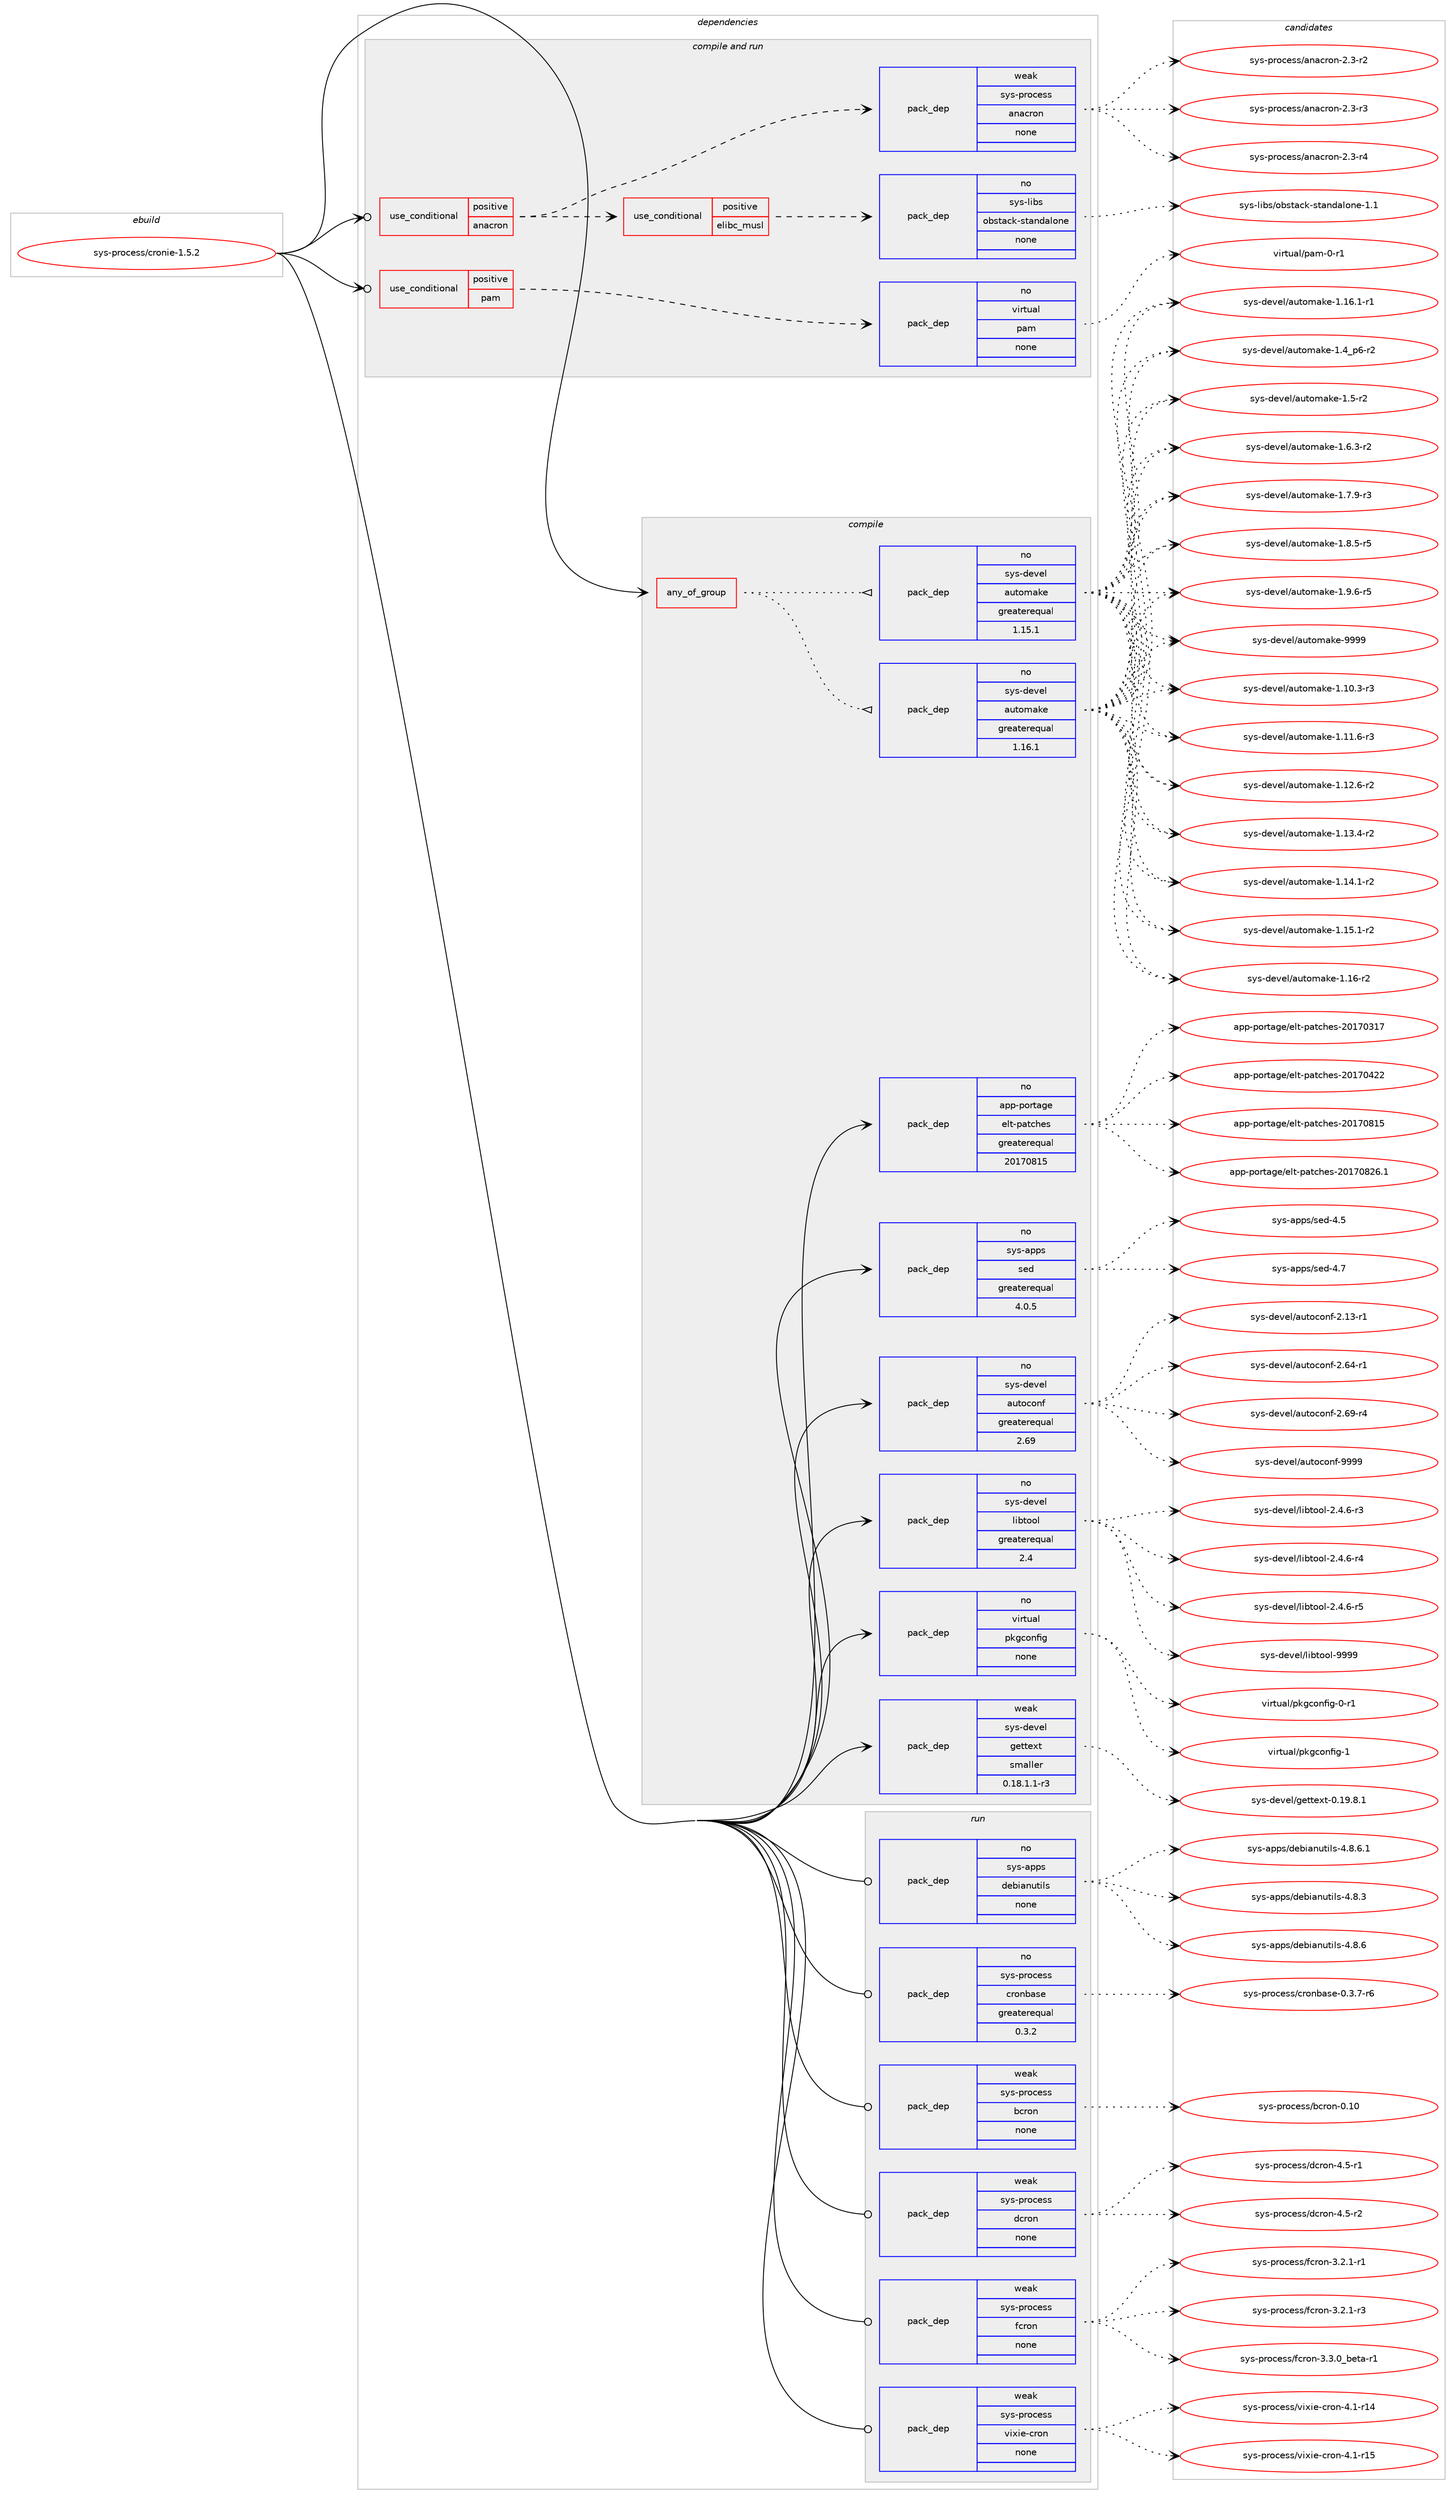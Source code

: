digraph prolog {

# *************
# Graph options
# *************

newrank=true;
concentrate=true;
compound=true;
graph [rankdir=LR,fontname=Helvetica,fontsize=10,ranksep=1.5];#, ranksep=2.5, nodesep=0.2];
edge  [arrowhead=vee];
node  [fontname=Helvetica,fontsize=10];

# **********
# The ebuild
# **********

subgraph cluster_leftcol {
color=gray;
rank=same;
label=<<i>ebuild</i>>;
id [label="sys-process/cronie-1.5.2", color=red, width=4, href="../sys-process/cronie-1.5.2.svg"];
}

# ****************
# The dependencies
# ****************

subgraph cluster_midcol {
color=gray;
label=<<i>dependencies</i>>;
subgraph cluster_compile {
fillcolor="#eeeeee";
style=filled;
label=<<i>compile</i>>;
subgraph any27777 {
dependency1740366 [label=<<TABLE BORDER="0" CELLBORDER="1" CELLSPACING="0" CELLPADDING="4"><TR><TD CELLPADDING="10">any_of_group</TD></TR></TABLE>>, shape=none, color=red];subgraph pack1249135 {
dependency1740367 [label=<<TABLE BORDER="0" CELLBORDER="1" CELLSPACING="0" CELLPADDING="4" WIDTH="220"><TR><TD ROWSPAN="6" CELLPADDING="30">pack_dep</TD></TR><TR><TD WIDTH="110">no</TD></TR><TR><TD>sys-devel</TD></TR><TR><TD>automake</TD></TR><TR><TD>greaterequal</TD></TR><TR><TD>1.16.1</TD></TR></TABLE>>, shape=none, color=blue];
}
dependency1740366:e -> dependency1740367:w [weight=20,style="dotted",arrowhead="oinv"];
subgraph pack1249136 {
dependency1740368 [label=<<TABLE BORDER="0" CELLBORDER="1" CELLSPACING="0" CELLPADDING="4" WIDTH="220"><TR><TD ROWSPAN="6" CELLPADDING="30">pack_dep</TD></TR><TR><TD WIDTH="110">no</TD></TR><TR><TD>sys-devel</TD></TR><TR><TD>automake</TD></TR><TR><TD>greaterequal</TD></TR><TR><TD>1.15.1</TD></TR></TABLE>>, shape=none, color=blue];
}
dependency1740366:e -> dependency1740368:w [weight=20,style="dotted",arrowhead="oinv"];
}
id:e -> dependency1740366:w [weight=20,style="solid",arrowhead="vee"];
subgraph pack1249137 {
dependency1740369 [label=<<TABLE BORDER="0" CELLBORDER="1" CELLSPACING="0" CELLPADDING="4" WIDTH="220"><TR><TD ROWSPAN="6" CELLPADDING="30">pack_dep</TD></TR><TR><TD WIDTH="110">no</TD></TR><TR><TD>app-portage</TD></TR><TR><TD>elt-patches</TD></TR><TR><TD>greaterequal</TD></TR><TR><TD>20170815</TD></TR></TABLE>>, shape=none, color=blue];
}
id:e -> dependency1740369:w [weight=20,style="solid",arrowhead="vee"];
subgraph pack1249138 {
dependency1740370 [label=<<TABLE BORDER="0" CELLBORDER="1" CELLSPACING="0" CELLPADDING="4" WIDTH="220"><TR><TD ROWSPAN="6" CELLPADDING="30">pack_dep</TD></TR><TR><TD WIDTH="110">no</TD></TR><TR><TD>sys-apps</TD></TR><TR><TD>sed</TD></TR><TR><TD>greaterequal</TD></TR><TR><TD>4.0.5</TD></TR></TABLE>>, shape=none, color=blue];
}
id:e -> dependency1740370:w [weight=20,style="solid",arrowhead="vee"];
subgraph pack1249139 {
dependency1740371 [label=<<TABLE BORDER="0" CELLBORDER="1" CELLSPACING="0" CELLPADDING="4" WIDTH="220"><TR><TD ROWSPAN="6" CELLPADDING="30">pack_dep</TD></TR><TR><TD WIDTH="110">no</TD></TR><TR><TD>sys-devel</TD></TR><TR><TD>autoconf</TD></TR><TR><TD>greaterequal</TD></TR><TR><TD>2.69</TD></TR></TABLE>>, shape=none, color=blue];
}
id:e -> dependency1740371:w [weight=20,style="solid",arrowhead="vee"];
subgraph pack1249140 {
dependency1740372 [label=<<TABLE BORDER="0" CELLBORDER="1" CELLSPACING="0" CELLPADDING="4" WIDTH="220"><TR><TD ROWSPAN="6" CELLPADDING="30">pack_dep</TD></TR><TR><TD WIDTH="110">no</TD></TR><TR><TD>sys-devel</TD></TR><TR><TD>libtool</TD></TR><TR><TD>greaterequal</TD></TR><TR><TD>2.4</TD></TR></TABLE>>, shape=none, color=blue];
}
id:e -> dependency1740372:w [weight=20,style="solid",arrowhead="vee"];
subgraph pack1249141 {
dependency1740373 [label=<<TABLE BORDER="0" CELLBORDER="1" CELLSPACING="0" CELLPADDING="4" WIDTH="220"><TR><TD ROWSPAN="6" CELLPADDING="30">pack_dep</TD></TR><TR><TD WIDTH="110">no</TD></TR><TR><TD>virtual</TD></TR><TR><TD>pkgconfig</TD></TR><TR><TD>none</TD></TR><TR><TD></TD></TR></TABLE>>, shape=none, color=blue];
}
id:e -> dependency1740373:w [weight=20,style="solid",arrowhead="vee"];
subgraph pack1249142 {
dependency1740374 [label=<<TABLE BORDER="0" CELLBORDER="1" CELLSPACING="0" CELLPADDING="4" WIDTH="220"><TR><TD ROWSPAN="6" CELLPADDING="30">pack_dep</TD></TR><TR><TD WIDTH="110">weak</TD></TR><TR><TD>sys-devel</TD></TR><TR><TD>gettext</TD></TR><TR><TD>smaller</TD></TR><TR><TD>0.18.1.1-r3</TD></TR></TABLE>>, shape=none, color=blue];
}
id:e -> dependency1740374:w [weight=20,style="solid",arrowhead="vee"];
}
subgraph cluster_compileandrun {
fillcolor="#eeeeee";
style=filled;
label=<<i>compile and run</i>>;
subgraph cond462462 {
dependency1740375 [label=<<TABLE BORDER="0" CELLBORDER="1" CELLSPACING="0" CELLPADDING="4"><TR><TD ROWSPAN="3" CELLPADDING="10">use_conditional</TD></TR><TR><TD>positive</TD></TR><TR><TD>anacron</TD></TR></TABLE>>, shape=none, color=red];
subgraph pack1249143 {
dependency1740376 [label=<<TABLE BORDER="0" CELLBORDER="1" CELLSPACING="0" CELLPADDING="4" WIDTH="220"><TR><TD ROWSPAN="6" CELLPADDING="30">pack_dep</TD></TR><TR><TD WIDTH="110">weak</TD></TR><TR><TD>sys-process</TD></TR><TR><TD>anacron</TD></TR><TR><TD>none</TD></TR><TR><TD></TD></TR></TABLE>>, shape=none, color=blue];
}
dependency1740375:e -> dependency1740376:w [weight=20,style="dashed",arrowhead="vee"];
subgraph cond462463 {
dependency1740377 [label=<<TABLE BORDER="0" CELLBORDER="1" CELLSPACING="0" CELLPADDING="4"><TR><TD ROWSPAN="3" CELLPADDING="10">use_conditional</TD></TR><TR><TD>positive</TD></TR><TR><TD>elibc_musl</TD></TR></TABLE>>, shape=none, color=red];
subgraph pack1249144 {
dependency1740378 [label=<<TABLE BORDER="0" CELLBORDER="1" CELLSPACING="0" CELLPADDING="4" WIDTH="220"><TR><TD ROWSPAN="6" CELLPADDING="30">pack_dep</TD></TR><TR><TD WIDTH="110">no</TD></TR><TR><TD>sys-libs</TD></TR><TR><TD>obstack-standalone</TD></TR><TR><TD>none</TD></TR><TR><TD></TD></TR></TABLE>>, shape=none, color=blue];
}
dependency1740377:e -> dependency1740378:w [weight=20,style="dashed",arrowhead="vee"];
}
dependency1740375:e -> dependency1740377:w [weight=20,style="dashed",arrowhead="vee"];
}
id:e -> dependency1740375:w [weight=20,style="solid",arrowhead="odotvee"];
subgraph cond462464 {
dependency1740379 [label=<<TABLE BORDER="0" CELLBORDER="1" CELLSPACING="0" CELLPADDING="4"><TR><TD ROWSPAN="3" CELLPADDING="10">use_conditional</TD></TR><TR><TD>positive</TD></TR><TR><TD>pam</TD></TR></TABLE>>, shape=none, color=red];
subgraph pack1249145 {
dependency1740380 [label=<<TABLE BORDER="0" CELLBORDER="1" CELLSPACING="0" CELLPADDING="4" WIDTH="220"><TR><TD ROWSPAN="6" CELLPADDING="30">pack_dep</TD></TR><TR><TD WIDTH="110">no</TD></TR><TR><TD>virtual</TD></TR><TR><TD>pam</TD></TR><TR><TD>none</TD></TR><TR><TD></TD></TR></TABLE>>, shape=none, color=blue];
}
dependency1740379:e -> dependency1740380:w [weight=20,style="dashed",arrowhead="vee"];
}
id:e -> dependency1740379:w [weight=20,style="solid",arrowhead="odotvee"];
}
subgraph cluster_run {
fillcolor="#eeeeee";
style=filled;
label=<<i>run</i>>;
subgraph pack1249146 {
dependency1740381 [label=<<TABLE BORDER="0" CELLBORDER="1" CELLSPACING="0" CELLPADDING="4" WIDTH="220"><TR><TD ROWSPAN="6" CELLPADDING="30">pack_dep</TD></TR><TR><TD WIDTH="110">no</TD></TR><TR><TD>sys-apps</TD></TR><TR><TD>debianutils</TD></TR><TR><TD>none</TD></TR><TR><TD></TD></TR></TABLE>>, shape=none, color=blue];
}
id:e -> dependency1740381:w [weight=20,style="solid",arrowhead="odot"];
subgraph pack1249147 {
dependency1740382 [label=<<TABLE BORDER="0" CELLBORDER="1" CELLSPACING="0" CELLPADDING="4" WIDTH="220"><TR><TD ROWSPAN="6" CELLPADDING="30">pack_dep</TD></TR><TR><TD WIDTH="110">no</TD></TR><TR><TD>sys-process</TD></TR><TR><TD>cronbase</TD></TR><TR><TD>greaterequal</TD></TR><TR><TD>0.3.2</TD></TR></TABLE>>, shape=none, color=blue];
}
id:e -> dependency1740382:w [weight=20,style="solid",arrowhead="odot"];
subgraph pack1249148 {
dependency1740383 [label=<<TABLE BORDER="0" CELLBORDER="1" CELLSPACING="0" CELLPADDING="4" WIDTH="220"><TR><TD ROWSPAN="6" CELLPADDING="30">pack_dep</TD></TR><TR><TD WIDTH="110">weak</TD></TR><TR><TD>sys-process</TD></TR><TR><TD>bcron</TD></TR><TR><TD>none</TD></TR><TR><TD></TD></TR></TABLE>>, shape=none, color=blue];
}
id:e -> dependency1740383:w [weight=20,style="solid",arrowhead="odot"];
subgraph pack1249149 {
dependency1740384 [label=<<TABLE BORDER="0" CELLBORDER="1" CELLSPACING="0" CELLPADDING="4" WIDTH="220"><TR><TD ROWSPAN="6" CELLPADDING="30">pack_dep</TD></TR><TR><TD WIDTH="110">weak</TD></TR><TR><TD>sys-process</TD></TR><TR><TD>dcron</TD></TR><TR><TD>none</TD></TR><TR><TD></TD></TR></TABLE>>, shape=none, color=blue];
}
id:e -> dependency1740384:w [weight=20,style="solid",arrowhead="odot"];
subgraph pack1249150 {
dependency1740385 [label=<<TABLE BORDER="0" CELLBORDER="1" CELLSPACING="0" CELLPADDING="4" WIDTH="220"><TR><TD ROWSPAN="6" CELLPADDING="30">pack_dep</TD></TR><TR><TD WIDTH="110">weak</TD></TR><TR><TD>sys-process</TD></TR><TR><TD>fcron</TD></TR><TR><TD>none</TD></TR><TR><TD></TD></TR></TABLE>>, shape=none, color=blue];
}
id:e -> dependency1740385:w [weight=20,style="solid",arrowhead="odot"];
subgraph pack1249151 {
dependency1740386 [label=<<TABLE BORDER="0" CELLBORDER="1" CELLSPACING="0" CELLPADDING="4" WIDTH="220"><TR><TD ROWSPAN="6" CELLPADDING="30">pack_dep</TD></TR><TR><TD WIDTH="110">weak</TD></TR><TR><TD>sys-process</TD></TR><TR><TD>vixie-cron</TD></TR><TR><TD>none</TD></TR><TR><TD></TD></TR></TABLE>>, shape=none, color=blue];
}
id:e -> dependency1740386:w [weight=20,style="solid",arrowhead="odot"];
}
}

# **************
# The candidates
# **************

subgraph cluster_choices {
rank=same;
color=gray;
label=<<i>candidates</i>>;

subgraph choice1249135 {
color=black;
nodesep=1;
choice11512111545100101118101108479711711611110997107101454946494846514511451 [label="sys-devel/automake-1.10.3-r3", color=red, width=4,href="../sys-devel/automake-1.10.3-r3.svg"];
choice11512111545100101118101108479711711611110997107101454946494946544511451 [label="sys-devel/automake-1.11.6-r3", color=red, width=4,href="../sys-devel/automake-1.11.6-r3.svg"];
choice11512111545100101118101108479711711611110997107101454946495046544511450 [label="sys-devel/automake-1.12.6-r2", color=red, width=4,href="../sys-devel/automake-1.12.6-r2.svg"];
choice11512111545100101118101108479711711611110997107101454946495146524511450 [label="sys-devel/automake-1.13.4-r2", color=red, width=4,href="../sys-devel/automake-1.13.4-r2.svg"];
choice11512111545100101118101108479711711611110997107101454946495246494511450 [label="sys-devel/automake-1.14.1-r2", color=red, width=4,href="../sys-devel/automake-1.14.1-r2.svg"];
choice11512111545100101118101108479711711611110997107101454946495346494511450 [label="sys-devel/automake-1.15.1-r2", color=red, width=4,href="../sys-devel/automake-1.15.1-r2.svg"];
choice1151211154510010111810110847971171161111099710710145494649544511450 [label="sys-devel/automake-1.16-r2", color=red, width=4,href="../sys-devel/automake-1.16-r2.svg"];
choice11512111545100101118101108479711711611110997107101454946495446494511449 [label="sys-devel/automake-1.16.1-r1", color=red, width=4,href="../sys-devel/automake-1.16.1-r1.svg"];
choice115121115451001011181011084797117116111109971071014549465295112544511450 [label="sys-devel/automake-1.4_p6-r2", color=red, width=4,href="../sys-devel/automake-1.4_p6-r2.svg"];
choice11512111545100101118101108479711711611110997107101454946534511450 [label="sys-devel/automake-1.5-r2", color=red, width=4,href="../sys-devel/automake-1.5-r2.svg"];
choice115121115451001011181011084797117116111109971071014549465446514511450 [label="sys-devel/automake-1.6.3-r2", color=red, width=4,href="../sys-devel/automake-1.6.3-r2.svg"];
choice115121115451001011181011084797117116111109971071014549465546574511451 [label="sys-devel/automake-1.7.9-r3", color=red, width=4,href="../sys-devel/automake-1.7.9-r3.svg"];
choice115121115451001011181011084797117116111109971071014549465646534511453 [label="sys-devel/automake-1.8.5-r5", color=red, width=4,href="../sys-devel/automake-1.8.5-r5.svg"];
choice115121115451001011181011084797117116111109971071014549465746544511453 [label="sys-devel/automake-1.9.6-r5", color=red, width=4,href="../sys-devel/automake-1.9.6-r5.svg"];
choice115121115451001011181011084797117116111109971071014557575757 [label="sys-devel/automake-9999", color=red, width=4,href="../sys-devel/automake-9999.svg"];
dependency1740367:e -> choice11512111545100101118101108479711711611110997107101454946494846514511451:w [style=dotted,weight="100"];
dependency1740367:e -> choice11512111545100101118101108479711711611110997107101454946494946544511451:w [style=dotted,weight="100"];
dependency1740367:e -> choice11512111545100101118101108479711711611110997107101454946495046544511450:w [style=dotted,weight="100"];
dependency1740367:e -> choice11512111545100101118101108479711711611110997107101454946495146524511450:w [style=dotted,weight="100"];
dependency1740367:e -> choice11512111545100101118101108479711711611110997107101454946495246494511450:w [style=dotted,weight="100"];
dependency1740367:e -> choice11512111545100101118101108479711711611110997107101454946495346494511450:w [style=dotted,weight="100"];
dependency1740367:e -> choice1151211154510010111810110847971171161111099710710145494649544511450:w [style=dotted,weight="100"];
dependency1740367:e -> choice11512111545100101118101108479711711611110997107101454946495446494511449:w [style=dotted,weight="100"];
dependency1740367:e -> choice115121115451001011181011084797117116111109971071014549465295112544511450:w [style=dotted,weight="100"];
dependency1740367:e -> choice11512111545100101118101108479711711611110997107101454946534511450:w [style=dotted,weight="100"];
dependency1740367:e -> choice115121115451001011181011084797117116111109971071014549465446514511450:w [style=dotted,weight="100"];
dependency1740367:e -> choice115121115451001011181011084797117116111109971071014549465546574511451:w [style=dotted,weight="100"];
dependency1740367:e -> choice115121115451001011181011084797117116111109971071014549465646534511453:w [style=dotted,weight="100"];
dependency1740367:e -> choice115121115451001011181011084797117116111109971071014549465746544511453:w [style=dotted,weight="100"];
dependency1740367:e -> choice115121115451001011181011084797117116111109971071014557575757:w [style=dotted,weight="100"];
}
subgraph choice1249136 {
color=black;
nodesep=1;
choice11512111545100101118101108479711711611110997107101454946494846514511451 [label="sys-devel/automake-1.10.3-r3", color=red, width=4,href="../sys-devel/automake-1.10.3-r3.svg"];
choice11512111545100101118101108479711711611110997107101454946494946544511451 [label="sys-devel/automake-1.11.6-r3", color=red, width=4,href="../sys-devel/automake-1.11.6-r3.svg"];
choice11512111545100101118101108479711711611110997107101454946495046544511450 [label="sys-devel/automake-1.12.6-r2", color=red, width=4,href="../sys-devel/automake-1.12.6-r2.svg"];
choice11512111545100101118101108479711711611110997107101454946495146524511450 [label="sys-devel/automake-1.13.4-r2", color=red, width=4,href="../sys-devel/automake-1.13.4-r2.svg"];
choice11512111545100101118101108479711711611110997107101454946495246494511450 [label="sys-devel/automake-1.14.1-r2", color=red, width=4,href="../sys-devel/automake-1.14.1-r2.svg"];
choice11512111545100101118101108479711711611110997107101454946495346494511450 [label="sys-devel/automake-1.15.1-r2", color=red, width=4,href="../sys-devel/automake-1.15.1-r2.svg"];
choice1151211154510010111810110847971171161111099710710145494649544511450 [label="sys-devel/automake-1.16-r2", color=red, width=4,href="../sys-devel/automake-1.16-r2.svg"];
choice11512111545100101118101108479711711611110997107101454946495446494511449 [label="sys-devel/automake-1.16.1-r1", color=red, width=4,href="../sys-devel/automake-1.16.1-r1.svg"];
choice115121115451001011181011084797117116111109971071014549465295112544511450 [label="sys-devel/automake-1.4_p6-r2", color=red, width=4,href="../sys-devel/automake-1.4_p6-r2.svg"];
choice11512111545100101118101108479711711611110997107101454946534511450 [label="sys-devel/automake-1.5-r2", color=red, width=4,href="../sys-devel/automake-1.5-r2.svg"];
choice115121115451001011181011084797117116111109971071014549465446514511450 [label="sys-devel/automake-1.6.3-r2", color=red, width=4,href="../sys-devel/automake-1.6.3-r2.svg"];
choice115121115451001011181011084797117116111109971071014549465546574511451 [label="sys-devel/automake-1.7.9-r3", color=red, width=4,href="../sys-devel/automake-1.7.9-r3.svg"];
choice115121115451001011181011084797117116111109971071014549465646534511453 [label="sys-devel/automake-1.8.5-r5", color=red, width=4,href="../sys-devel/automake-1.8.5-r5.svg"];
choice115121115451001011181011084797117116111109971071014549465746544511453 [label="sys-devel/automake-1.9.6-r5", color=red, width=4,href="../sys-devel/automake-1.9.6-r5.svg"];
choice115121115451001011181011084797117116111109971071014557575757 [label="sys-devel/automake-9999", color=red, width=4,href="../sys-devel/automake-9999.svg"];
dependency1740368:e -> choice11512111545100101118101108479711711611110997107101454946494846514511451:w [style=dotted,weight="100"];
dependency1740368:e -> choice11512111545100101118101108479711711611110997107101454946494946544511451:w [style=dotted,weight="100"];
dependency1740368:e -> choice11512111545100101118101108479711711611110997107101454946495046544511450:w [style=dotted,weight="100"];
dependency1740368:e -> choice11512111545100101118101108479711711611110997107101454946495146524511450:w [style=dotted,weight="100"];
dependency1740368:e -> choice11512111545100101118101108479711711611110997107101454946495246494511450:w [style=dotted,weight="100"];
dependency1740368:e -> choice11512111545100101118101108479711711611110997107101454946495346494511450:w [style=dotted,weight="100"];
dependency1740368:e -> choice1151211154510010111810110847971171161111099710710145494649544511450:w [style=dotted,weight="100"];
dependency1740368:e -> choice11512111545100101118101108479711711611110997107101454946495446494511449:w [style=dotted,weight="100"];
dependency1740368:e -> choice115121115451001011181011084797117116111109971071014549465295112544511450:w [style=dotted,weight="100"];
dependency1740368:e -> choice11512111545100101118101108479711711611110997107101454946534511450:w [style=dotted,weight="100"];
dependency1740368:e -> choice115121115451001011181011084797117116111109971071014549465446514511450:w [style=dotted,weight="100"];
dependency1740368:e -> choice115121115451001011181011084797117116111109971071014549465546574511451:w [style=dotted,weight="100"];
dependency1740368:e -> choice115121115451001011181011084797117116111109971071014549465646534511453:w [style=dotted,weight="100"];
dependency1740368:e -> choice115121115451001011181011084797117116111109971071014549465746544511453:w [style=dotted,weight="100"];
dependency1740368:e -> choice115121115451001011181011084797117116111109971071014557575757:w [style=dotted,weight="100"];
}
subgraph choice1249137 {
color=black;
nodesep=1;
choice97112112451121111141169710310147101108116451129711699104101115455048495548514955 [label="app-portage/elt-patches-20170317", color=red, width=4,href="../app-portage/elt-patches-20170317.svg"];
choice97112112451121111141169710310147101108116451129711699104101115455048495548525050 [label="app-portage/elt-patches-20170422", color=red, width=4,href="../app-portage/elt-patches-20170422.svg"];
choice97112112451121111141169710310147101108116451129711699104101115455048495548564953 [label="app-portage/elt-patches-20170815", color=red, width=4,href="../app-portage/elt-patches-20170815.svg"];
choice971121124511211111411697103101471011081164511297116991041011154550484955485650544649 [label="app-portage/elt-patches-20170826.1", color=red, width=4,href="../app-portage/elt-patches-20170826.1.svg"];
dependency1740369:e -> choice97112112451121111141169710310147101108116451129711699104101115455048495548514955:w [style=dotted,weight="100"];
dependency1740369:e -> choice97112112451121111141169710310147101108116451129711699104101115455048495548525050:w [style=dotted,weight="100"];
dependency1740369:e -> choice97112112451121111141169710310147101108116451129711699104101115455048495548564953:w [style=dotted,weight="100"];
dependency1740369:e -> choice971121124511211111411697103101471011081164511297116991041011154550484955485650544649:w [style=dotted,weight="100"];
}
subgraph choice1249138 {
color=black;
nodesep=1;
choice11512111545971121121154711510110045524653 [label="sys-apps/sed-4.5", color=red, width=4,href="../sys-apps/sed-4.5.svg"];
choice11512111545971121121154711510110045524655 [label="sys-apps/sed-4.7", color=red, width=4,href="../sys-apps/sed-4.7.svg"];
dependency1740370:e -> choice11512111545971121121154711510110045524653:w [style=dotted,weight="100"];
dependency1740370:e -> choice11512111545971121121154711510110045524655:w [style=dotted,weight="100"];
}
subgraph choice1249139 {
color=black;
nodesep=1;
choice1151211154510010111810110847971171161119911111010245504649514511449 [label="sys-devel/autoconf-2.13-r1", color=red, width=4,href="../sys-devel/autoconf-2.13-r1.svg"];
choice1151211154510010111810110847971171161119911111010245504654524511449 [label="sys-devel/autoconf-2.64-r1", color=red, width=4,href="../sys-devel/autoconf-2.64-r1.svg"];
choice1151211154510010111810110847971171161119911111010245504654574511452 [label="sys-devel/autoconf-2.69-r4", color=red, width=4,href="../sys-devel/autoconf-2.69-r4.svg"];
choice115121115451001011181011084797117116111991111101024557575757 [label="sys-devel/autoconf-9999", color=red, width=4,href="../sys-devel/autoconf-9999.svg"];
dependency1740371:e -> choice1151211154510010111810110847971171161119911111010245504649514511449:w [style=dotted,weight="100"];
dependency1740371:e -> choice1151211154510010111810110847971171161119911111010245504654524511449:w [style=dotted,weight="100"];
dependency1740371:e -> choice1151211154510010111810110847971171161119911111010245504654574511452:w [style=dotted,weight="100"];
dependency1740371:e -> choice115121115451001011181011084797117116111991111101024557575757:w [style=dotted,weight="100"];
}
subgraph choice1249140 {
color=black;
nodesep=1;
choice1151211154510010111810110847108105981161111111084550465246544511451 [label="sys-devel/libtool-2.4.6-r3", color=red, width=4,href="../sys-devel/libtool-2.4.6-r3.svg"];
choice1151211154510010111810110847108105981161111111084550465246544511452 [label="sys-devel/libtool-2.4.6-r4", color=red, width=4,href="../sys-devel/libtool-2.4.6-r4.svg"];
choice1151211154510010111810110847108105981161111111084550465246544511453 [label="sys-devel/libtool-2.4.6-r5", color=red, width=4,href="../sys-devel/libtool-2.4.6-r5.svg"];
choice1151211154510010111810110847108105981161111111084557575757 [label="sys-devel/libtool-9999", color=red, width=4,href="../sys-devel/libtool-9999.svg"];
dependency1740372:e -> choice1151211154510010111810110847108105981161111111084550465246544511451:w [style=dotted,weight="100"];
dependency1740372:e -> choice1151211154510010111810110847108105981161111111084550465246544511452:w [style=dotted,weight="100"];
dependency1740372:e -> choice1151211154510010111810110847108105981161111111084550465246544511453:w [style=dotted,weight="100"];
dependency1740372:e -> choice1151211154510010111810110847108105981161111111084557575757:w [style=dotted,weight="100"];
}
subgraph choice1249141 {
color=black;
nodesep=1;
choice11810511411611797108471121071039911111010210510345484511449 [label="virtual/pkgconfig-0-r1", color=red, width=4,href="../virtual/pkgconfig-0-r1.svg"];
choice1181051141161179710847112107103991111101021051034549 [label="virtual/pkgconfig-1", color=red, width=4,href="../virtual/pkgconfig-1.svg"];
dependency1740373:e -> choice11810511411611797108471121071039911111010210510345484511449:w [style=dotted,weight="100"];
dependency1740373:e -> choice1181051141161179710847112107103991111101021051034549:w [style=dotted,weight="100"];
}
subgraph choice1249142 {
color=black;
nodesep=1;
choice1151211154510010111810110847103101116116101120116454846495746564649 [label="sys-devel/gettext-0.19.8.1", color=red, width=4,href="../sys-devel/gettext-0.19.8.1.svg"];
dependency1740374:e -> choice1151211154510010111810110847103101116116101120116454846495746564649:w [style=dotted,weight="100"];
}
subgraph choice1249143 {
color=black;
nodesep=1;
choice115121115451121141119910111511547971109799114111110455046514511450 [label="sys-process/anacron-2.3-r2", color=red, width=4,href="../sys-process/anacron-2.3-r2.svg"];
choice115121115451121141119910111511547971109799114111110455046514511451 [label="sys-process/anacron-2.3-r3", color=red, width=4,href="../sys-process/anacron-2.3-r3.svg"];
choice115121115451121141119910111511547971109799114111110455046514511452 [label="sys-process/anacron-2.3-r4", color=red, width=4,href="../sys-process/anacron-2.3-r4.svg"];
dependency1740376:e -> choice115121115451121141119910111511547971109799114111110455046514511450:w [style=dotted,weight="100"];
dependency1740376:e -> choice115121115451121141119910111511547971109799114111110455046514511451:w [style=dotted,weight="100"];
dependency1740376:e -> choice115121115451121141119910111511547971109799114111110455046514511452:w [style=dotted,weight="100"];
}
subgraph choice1249144 {
color=black;
nodesep=1;
choice11512111545108105981154711198115116979910745115116971101009710811111010145494649 [label="sys-libs/obstack-standalone-1.1", color=red, width=4,href="../sys-libs/obstack-standalone-1.1.svg"];
dependency1740378:e -> choice11512111545108105981154711198115116979910745115116971101009710811111010145494649:w [style=dotted,weight="100"];
}
subgraph choice1249145 {
color=black;
nodesep=1;
choice11810511411611797108471129710945484511449 [label="virtual/pam-0-r1", color=red, width=4,href="../virtual/pam-0-r1.svg"];
dependency1740380:e -> choice11810511411611797108471129710945484511449:w [style=dotted,weight="100"];
}
subgraph choice1249146 {
color=black;
nodesep=1;
choice1151211154597112112115471001019810597110117116105108115455246564651 [label="sys-apps/debianutils-4.8.3", color=red, width=4,href="../sys-apps/debianutils-4.8.3.svg"];
choice1151211154597112112115471001019810597110117116105108115455246564654 [label="sys-apps/debianutils-4.8.6", color=red, width=4,href="../sys-apps/debianutils-4.8.6.svg"];
choice11512111545971121121154710010198105971101171161051081154552465646544649 [label="sys-apps/debianutils-4.8.6.1", color=red, width=4,href="../sys-apps/debianutils-4.8.6.1.svg"];
dependency1740381:e -> choice1151211154597112112115471001019810597110117116105108115455246564651:w [style=dotted,weight="100"];
dependency1740381:e -> choice1151211154597112112115471001019810597110117116105108115455246564654:w [style=dotted,weight="100"];
dependency1740381:e -> choice11512111545971121121154710010198105971101171161051081154552465646544649:w [style=dotted,weight="100"];
}
subgraph choice1249147 {
color=black;
nodesep=1;
choice1151211154511211411199101115115479911411111098971151014548465146554511454 [label="sys-process/cronbase-0.3.7-r6", color=red, width=4,href="../sys-process/cronbase-0.3.7-r6.svg"];
dependency1740382:e -> choice1151211154511211411199101115115479911411111098971151014548465146554511454:w [style=dotted,weight="100"];
}
subgraph choice1249148 {
color=black;
nodesep=1;
choice11512111545112114111991011151154798991141111104548464948 [label="sys-process/bcron-0.10", color=red, width=4,href="../sys-process/bcron-0.10.svg"];
dependency1740383:e -> choice11512111545112114111991011151154798991141111104548464948:w [style=dotted,weight="100"];
}
subgraph choice1249149 {
color=black;
nodesep=1;
choice11512111545112114111991011151154710099114111110455246534511449 [label="sys-process/dcron-4.5-r1", color=red, width=4,href="../sys-process/dcron-4.5-r1.svg"];
choice11512111545112114111991011151154710099114111110455246534511450 [label="sys-process/dcron-4.5-r2", color=red, width=4,href="../sys-process/dcron-4.5-r2.svg"];
dependency1740384:e -> choice11512111545112114111991011151154710099114111110455246534511449:w [style=dotted,weight="100"];
dependency1740384:e -> choice11512111545112114111991011151154710099114111110455246534511450:w [style=dotted,weight="100"];
}
subgraph choice1249150 {
color=black;
nodesep=1;
choice115121115451121141119910111511547102991141111104551465046494511449 [label="sys-process/fcron-3.2.1-r1", color=red, width=4,href="../sys-process/fcron-3.2.1-r1.svg"];
choice115121115451121141119910111511547102991141111104551465046494511451 [label="sys-process/fcron-3.2.1-r3", color=red, width=4,href="../sys-process/fcron-3.2.1-r3.svg"];
choice115121115451121141119910111511547102991141111104551465146489598101116974511449 [label="sys-process/fcron-3.3.0_beta-r1", color=red, width=4,href="../sys-process/fcron-3.3.0_beta-r1.svg"];
dependency1740385:e -> choice115121115451121141119910111511547102991141111104551465046494511449:w [style=dotted,weight="100"];
dependency1740385:e -> choice115121115451121141119910111511547102991141111104551465046494511451:w [style=dotted,weight="100"];
dependency1740385:e -> choice115121115451121141119910111511547102991141111104551465146489598101116974511449:w [style=dotted,weight="100"];
}
subgraph choice1249151 {
color=black;
nodesep=1;
choice115121115451121141119910111511547118105120105101459911411111045524649451144952 [label="sys-process/vixie-cron-4.1-r14", color=red, width=4,href="../sys-process/vixie-cron-4.1-r14.svg"];
choice115121115451121141119910111511547118105120105101459911411111045524649451144953 [label="sys-process/vixie-cron-4.1-r15", color=red, width=4,href="../sys-process/vixie-cron-4.1-r15.svg"];
dependency1740386:e -> choice115121115451121141119910111511547118105120105101459911411111045524649451144952:w [style=dotted,weight="100"];
dependency1740386:e -> choice115121115451121141119910111511547118105120105101459911411111045524649451144953:w [style=dotted,weight="100"];
}
}

}
